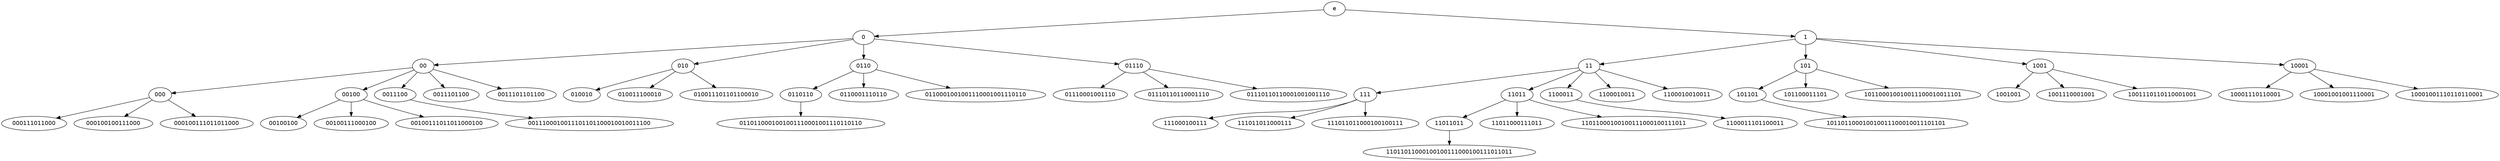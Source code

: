 digraph G {
node [fontname = "DejaVuSans"];
e -> 0;
e -> 1;
0 -> 00;
0 -> 010;
0 -> 0110;
0 -> 01110;
00 -> 000;
00 -> 00100;
00 -> 0011100;
00 -> 0011101100;
00 -> 0011101101100;
000 -> 000111011000;
000 -> 000100100111000;
000 -> 000100111011011000;
00100 -> 00100100;
00100 -> 00100111000100;
00100 -> 00100111011011000100;
0011100 -> 0011100010011101101100010010011100;
010 -> 010010;
010 -> 010011100010;
010 -> 010011101101100010;
0110 -> 0110110;
0110 -> 0110001110110;
0110 -> 0110001001001110001001110110;
0110110 -> 0110110001001001110001001110110110;
01110 -> 01110001001110;
01110 -> 01110110110001110;
01110 -> 01110110110001001001110;
1 -> 11;
1 -> 101;
1 -> 1001;
1 -> 10001;
11 -> 111;
11 -> 11011;
11 -> 1100011;
11 -> 1100010011;
11 -> 1100010010011;
111 -> 111000100111;
111 -> 111011011000111;
111 -> 111011011000100100111;
11011 -> 11011011;
11011 -> 11011000111011;
11011 -> 11011000100100111000100111011;
11011011 -> 11011011000100100111000100111011011;
1100011 -> 1100011101100011;
101 -> 101101;
101 -> 101100011101;
101 -> 101100010010011100010011101;
101101 -> 101101100010010011100010011101101;
1001 -> 1001001;
1001 -> 1001110001001;
1001 -> 1001110110110001001;
10001 -> 10001110110001;
10001 -> 10001001001110001;
10001 -> 10001001110110110001;
}
